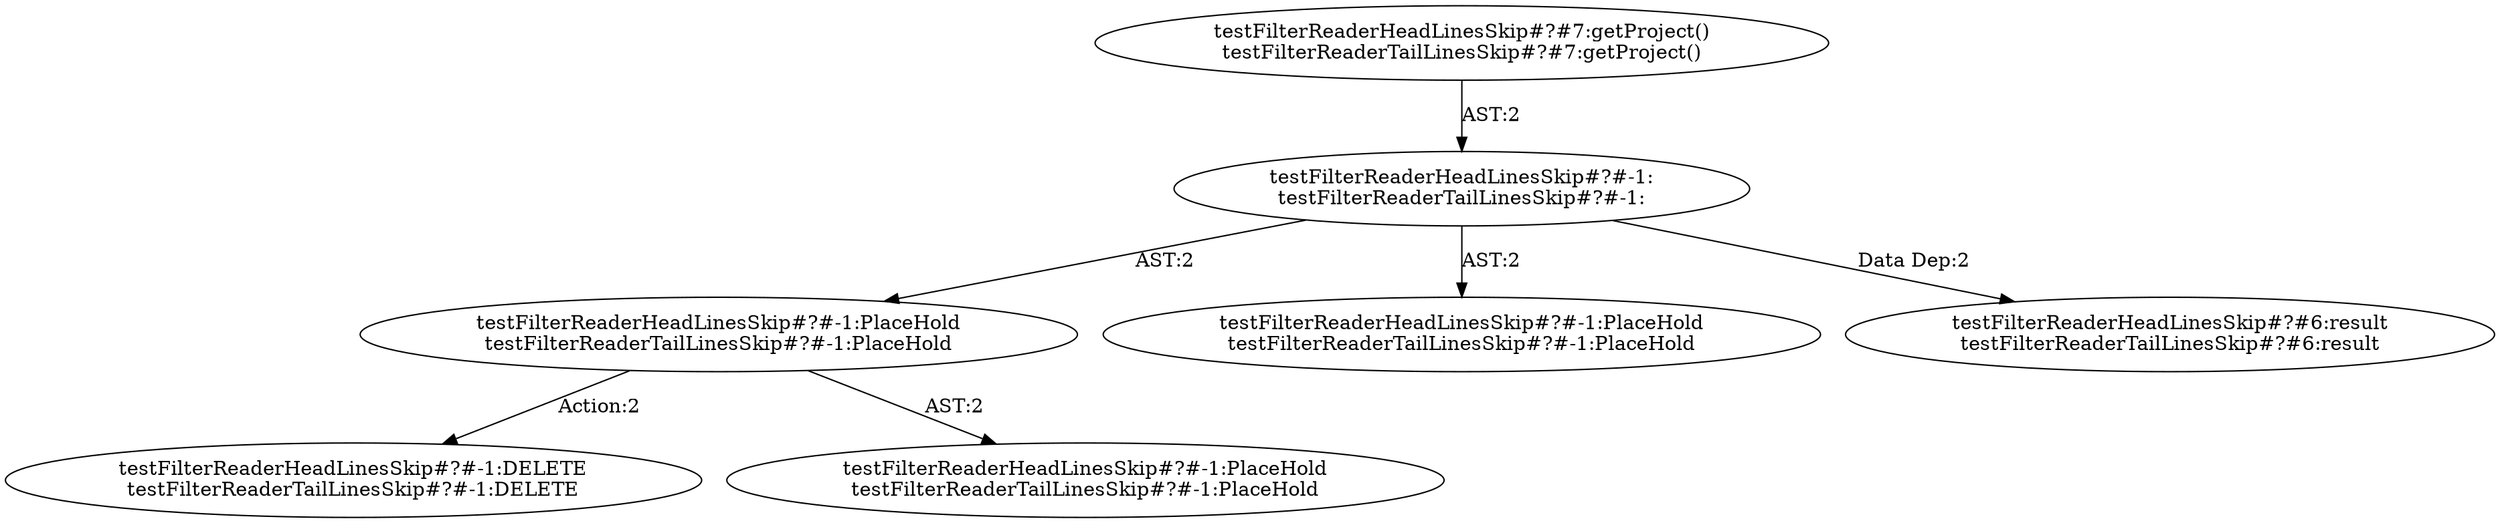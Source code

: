 digraph "Pattern" {
0 [label="testFilterReaderHeadLinesSkip#?#-1:DELETE
testFilterReaderTailLinesSkip#?#-1:DELETE" shape=ellipse]
1 [label="testFilterReaderHeadLinesSkip#?#-1:PlaceHold
testFilterReaderTailLinesSkip#?#-1:PlaceHold" shape=ellipse]
2 [label="testFilterReaderHeadLinesSkip#?#-1:
testFilterReaderTailLinesSkip#?#-1:" shape=ellipse]
3 [label="testFilterReaderHeadLinesSkip#?#7:getProject()
testFilterReaderTailLinesSkip#?#7:getProject()" shape=ellipse]
4 [label="testFilterReaderHeadLinesSkip#?#-1:PlaceHold
testFilterReaderTailLinesSkip#?#-1:PlaceHold" shape=ellipse]
5 [label="testFilterReaderHeadLinesSkip#?#6:result
testFilterReaderTailLinesSkip#?#6:result" shape=ellipse]
6 [label="testFilterReaderHeadLinesSkip#?#-1:PlaceHold
testFilterReaderTailLinesSkip#?#-1:PlaceHold" shape=ellipse]
1 -> 0 [label="Action:2"];
1 -> 6 [label="AST:2"];
2 -> 1 [label="AST:2"];
2 -> 4 [label="AST:2"];
2 -> 5 [label="Data Dep:2"];
3 -> 2 [label="AST:2"];
}
